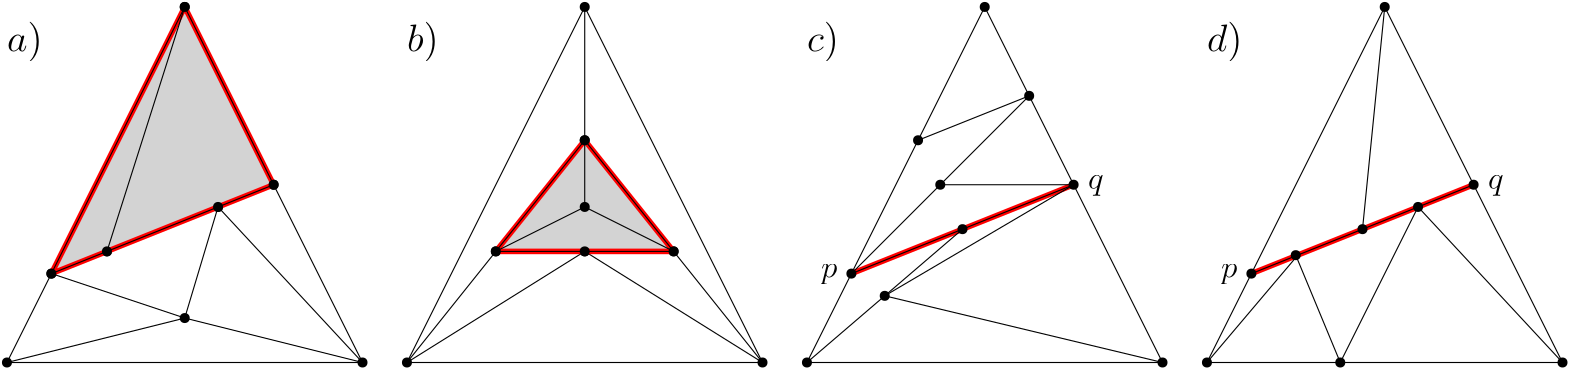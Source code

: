 <?xml version="1.0"?>
<!DOCTYPE ipe SYSTEM "ipe.dtd">
<ipe version="70206" creator="Ipe 7.2.7">
<info created="D:20190701151946" modified="D:20190701153111"/>
<ipestyle name="basic">
<symbol name="arrow/arc(spx)">
<path stroke="sym-stroke" fill="sym-stroke" pen="sym-pen">
0 0 m
-1 0.333 l
-1 -0.333 l
h
</path>
</symbol>
<symbol name="arrow/farc(spx)">
<path stroke="sym-stroke" fill="white" pen="sym-pen">
0 0 m
-1 0.333 l
-1 -0.333 l
h
</path>
</symbol>
<symbol name="arrow/ptarc(spx)">
<path stroke="sym-stroke" fill="sym-stroke" pen="sym-pen">
0 0 m
-1 0.333 l
-0.8 0 l
-1 -0.333 l
h
</path>
</symbol>
<symbol name="arrow/fptarc(spx)">
<path stroke="sym-stroke" fill="white" pen="sym-pen">
0 0 m
-1 0.333 l
-0.8 0 l
-1 -0.333 l
h
</path>
</symbol>
<symbol name="mark/circle(sx)" transformations="translations">
<path fill="sym-stroke">
0.6 0 0 0.6 0 0 e
0.4 0 0 0.4 0 0 e
</path>
</symbol>
<symbol name="mark/disk(sx)" transformations="translations">
<path fill="sym-stroke">
0.6 0 0 0.6 0 0 e
</path>
</symbol>
<symbol name="mark/fdisk(sfx)" transformations="translations">
<group>
<path fill="sym-fill">
0.5 0 0 0.5 0 0 e
</path>
<path fill="sym-stroke" fillrule="eofill">
0.6 0 0 0.6 0 0 e
0.4 0 0 0.4 0 0 e
</path>
</group>
</symbol>
<symbol name="mark/box(sx)" transformations="translations">
<path fill="sym-stroke" fillrule="eofill">
-0.6 -0.6 m
0.6 -0.6 l
0.6 0.6 l
-0.6 0.6 l
h
-0.4 -0.4 m
0.4 -0.4 l
0.4 0.4 l
-0.4 0.4 l
h
</path>
</symbol>
<symbol name="mark/square(sx)" transformations="translations">
<path fill="sym-stroke">
-0.6 -0.6 m
0.6 -0.6 l
0.6 0.6 l
-0.6 0.6 l
h
</path>
</symbol>
<symbol name="mark/fsquare(sfx)" transformations="translations">
<group>
<path fill="sym-fill">
-0.5 -0.5 m
0.5 -0.5 l
0.5 0.5 l
-0.5 0.5 l
h
</path>
<path fill="sym-stroke" fillrule="eofill">
-0.6 -0.6 m
0.6 -0.6 l
0.6 0.6 l
-0.6 0.6 l
h
-0.4 -0.4 m
0.4 -0.4 l
0.4 0.4 l
-0.4 0.4 l
h
</path>
</group>
</symbol>
<symbol name="mark/cross(sx)" transformations="translations">
<group>
<path fill="sym-stroke">
-0.43 -0.57 m
0.57 0.43 l
0.43 0.57 l
-0.57 -0.43 l
h
</path>
<path fill="sym-stroke">
-0.43 0.57 m
0.57 -0.43 l
0.43 -0.57 l
-0.57 0.43 l
h
</path>
</group>
</symbol>
<symbol name="arrow/fnormal(spx)">
<path stroke="sym-stroke" fill="white" pen="sym-pen">
0 0 m
-1 0.333 l
-1 -0.333 l
h
</path>
</symbol>
<symbol name="arrow/pointed(spx)">
<path stroke="sym-stroke" fill="sym-stroke" pen="sym-pen">
0 0 m
-1 0.333 l
-0.8 0 l
-1 -0.333 l
h
</path>
</symbol>
<symbol name="arrow/fpointed(spx)">
<path stroke="sym-stroke" fill="white" pen="sym-pen">
0 0 m
-1 0.333 l
-0.8 0 l
-1 -0.333 l
h
</path>
</symbol>
<symbol name="arrow/linear(spx)">
<path stroke="sym-stroke" pen="sym-pen">
-1 0.333 m
0 0 l
-1 -0.333 l
</path>
</symbol>
<symbol name="arrow/fdouble(spx)">
<path stroke="sym-stroke" fill="white" pen="sym-pen">
0 0 m
-1 0.333 l
-1 -0.333 l
h
-1 0 m
-2 0.333 l
-2 -0.333 l
h
</path>
</symbol>
<symbol name="arrow/double(spx)">
<path stroke="sym-stroke" fill="sym-stroke" pen="sym-pen">
0 0 m
-1 0.333 l
-1 -0.333 l
h
-1 0 m
-2 0.333 l
-2 -0.333 l
h
</path>
</symbol>
<pen name="heavier" value="0.8"/>
<pen name="fat" value="1.2"/>
<pen name="ultrafat" value="2"/>
<symbolsize name="large" value="5"/>
<symbolsize name="small" value="2"/>
<symbolsize name="tiny" value="1.1"/>
<arrowsize name="large" value="10"/>
<arrowsize name="small" value="5"/>
<arrowsize name="tiny" value="3"/>
<color name="red" value="1 0 0"/>
<color name="green" value="0 1 0"/>
<color name="blue" value="0 0 1"/>
<color name="yellow" value="1 1 0"/>
<color name="orange" value="1 0.647 0"/>
<color name="gold" value="1 0.843 0"/>
<color name="purple" value="0.627 0.125 0.941"/>
<color name="gray" value="0.745"/>
<color name="brown" value="0.647 0.165 0.165"/>
<color name="navy" value="0 0 0.502"/>
<color name="pink" value="1 0.753 0.796"/>
<color name="seagreen" value="0.18 0.545 0.341"/>
<color name="turquoise" value="0.251 0.878 0.816"/>
<color name="violet" value="0.933 0.51 0.933"/>
<color name="darkblue" value="0 0 0.545"/>
<color name="darkcyan" value="0 0.545 0.545"/>
<color name="darkgray" value="0.663"/>
<color name="darkgreen" value="0 0.392 0"/>
<color name="darkmagenta" value="0.545 0 0.545"/>
<color name="darkorange" value="1 0.549 0"/>
<color name="darkred" value="0.545 0 0"/>
<color name="lightblue" value="0.678 0.847 0.902"/>
<color name="lightcyan" value="0.878 1 1"/>
<color name="lightgray" value="0.827"/>
<color name="lightgreen" value="0.565 0.933 0.565"/>
<color name="lightyellow" value="1 1 0.878"/>
<dashstyle name="dashed" value="[4] 0"/>
<dashstyle name="dotted" value="[1 3] 0"/>
<dashstyle name="dash dotted" value="[4 2 1 2] 0"/>
<dashstyle name="dash dot dotted" value="[4 2 1 2 1 2] 0"/>
<textsize name="large" value="\large"/>
<textsize name="Large" value="\Large"/>
<textsize name="LARGE" value="\LARGE"/>
<textsize name="huge" value="\huge"/>
<textsize name="Huge" value="\Huge"/>
<textsize name="small" value="\small"/>
<textsize name="footnote" value="\footnotesize"/>
<textsize name="tiny" value="\tiny"/>
<textstyle name="center" begin="\begin{center}" end="\end{center}"/>
<textstyle name="itemize" begin="\begin{itemize}" end="\end{itemize}"/>
<textstyle name="item" begin="\begin{itemize}\item{}" end="\end{itemize}"/>
<gridsize name="4 pts" value="4"/>
<gridsize name="8 pts (~3 mm)" value="8"/>
<gridsize name="16 pts (~6 mm)" value="16"/>
<gridsize name="32 pts (~12 mm)" value="32"/>
<gridsize name="10 pts (~3.5 mm)" value="10"/>
<gridsize name="20 pts (~7 mm)" value="20"/>
<gridsize name="14 pts (~5 mm)" value="14"/>
<gridsize name="28 pts (~10 mm)" value="28"/>
<gridsize name="56 pts (~20 mm)" value="56"/>
<anglesize name="90 deg" value="90"/>
<anglesize name="60 deg" value="60"/>
<anglesize name="45 deg" value="45"/>
<anglesize name="30 deg" value="30"/>
<anglesize name="22.5 deg" value="22.5"/>
<opacity name="10%" value="0.1"/>
<opacity name="30%" value="0.3"/>
<opacity name="50%" value="0.5"/>
<opacity name="75%" value="0.75"/>
<tiling name="falling" angle="-60" step="4" width="1"/>
<tiling name="rising" angle="30" step="4" width="1"/>
</ipestyle>
<page>
<layer name="alpha"/>
<view layers="alpha" active="alpha"/>
<path layer="alpha" matrix="1 0 0 1 -48 0" stroke="black">
128 832 m
64 704 l
192 704 l
128 832 l
</path>
<path matrix="1 0 0 1 96 0" stroke="black">
128 832 m
64 704 l
192 704 l
128 832 l
</path>
<path matrix="1 0 0 1 240 0" stroke="black">
128 832 m
64 704 l
192 704 l
128 832 l
</path>
<use name="mark/disk(sx)" pos="80 832" size="normal" stroke="black"/>
<use name="mark/disk(sx)" pos="16 704" size="normal" stroke="black"/>
<use name="mark/disk(sx)" pos="144 704" size="normal" stroke="black"/>
<use name="mark/disk(sx)" pos="32 736" size="normal" stroke="black"/>
<path stroke="black">
32 736 m
112 768 l
</path>
<path stroke="black">
32 736 m
80 720 l
</path>
<path stroke="black">
80 720 m
92 760 l
</path>
<path stroke="black">
80 720 m
144 704 l
</path>
<path stroke="black">
80 720 m
16 704 l
</path>
<path stroke="black">
80 832 m
52 744 l
</path>
<use name="mark/disk(sx)" pos="52 744" size="normal" stroke="black"/>
<use name="mark/disk(sx)" pos="92 760" size="normal" stroke="black"/>
<use name="mark/disk(sx)" pos="112 768" size="normal" stroke="black"/>
<use name="mark/disk(sx)" pos="80 720" size="normal" stroke="black"/>
<path stroke="black">
92 760 m
144 704 l
</path>
<path stroke="black">
224 832 m
224 784 l
160 704 l
</path>
<path stroke="black">
192 744 m
224 784 l
288 704 l
</path>
<path stroke="black">
192 744 m
256 744 l
</path>
<path stroke="black">
224 784 m
224 760 l
192 744 l
</path>
<path stroke="black">
224 760 m
256 744 l
</path>
<path stroke="black">
224 744 m
160 704 l
</path>
<path stroke="black">
288 704 m
224 744 l
</path>
<use name="mark/disk(sx)" pos="224 784" size="normal" stroke="black"/>
<use name="mark/disk(sx)" pos="192 744" size="normal" stroke="black"/>
<use name="mark/disk(sx)" pos="256 744" size="normal" stroke="black"/>
<use name="mark/disk(sx)" pos="224 832" size="normal" stroke="black"/>
<use name="mark/disk(sx)" pos="160 704" size="normal" stroke="black"/>
<use name="mark/disk(sx)" pos="288 704" size="normal" stroke="black"/>
<use name="mark/disk(sx)" pos="224 744" size="normal" stroke="black"/>
<use name="mark/disk(sx)" pos="224 760" size="normal" stroke="black"/>
<path stroke="red" fill="lightgray" pen="ultrafat">
224 784 m
192 744 l
256 744 l
224 784 l
</path>
<path stroke="red" fill="lightgray" pen="ultrafat">
32 736 m
112 768 l
80 832 l
32 736 l
</path>
<use name="mark/disk(sx)" pos="80 832" size="normal" stroke="black"/>
<use name="mark/disk(sx)" pos="32 736" size="normal" stroke="black"/>
<use name="mark/disk(sx)" pos="52 744" size="normal" stroke="black"/>
<use name="mark/disk(sx)" pos="92 760" size="normal" stroke="black"/>
<use name="mark/disk(sx)" pos="112 768" size="normal" stroke="black"/>
<path stroke="black">
52 744 m
80 832 l
</path>
<path stroke="black">
32 736 m
112 768 l
80 832 l
32 736 l
</path>
<path stroke="black">
224 784 m
192 744 l
256 744 l
224 784 l
224 760 l
192 744 l
224 760 l
256 744 l
</path>
<use name="mark/disk(sx)" pos="224 784" size="normal" stroke="black"/>
<use name="mark/disk(sx)" pos="192 744" size="normal" stroke="black"/>
<use name="mark/disk(sx)" pos="224 744" size="normal" stroke="black"/>
<use name="mark/disk(sx)" pos="224 760" size="normal" stroke="black"/>
<use name="mark/disk(sx)" pos="256 744" size="normal" stroke="black"/>
<path stroke="red" pen="ultrafat">
320 736 m
400 768 l
</path>
<use name="mark/disk(sx)" pos="320 736" size="normal" stroke="black"/>
<use name="mark/disk(sx)" pos="400 768" size="normal" stroke="black"/>
<path stroke="black">
320 736 m
400 768 l
</path>
<path stroke="black">
344 784 m
384 800 l
320 736 l
</path>
<path stroke="black">
352 768 m
400 768 l
</path>
<path stroke="black">
360 752 m
304 704 l
</path>
<path stroke="black">
332 728 m
432 704 l
</path>
<path stroke="black">
332 728 m
400 768 l
</path>
<use name="mark/disk(sx)" pos="344 784" size="normal" stroke="black"/>
<use name="mark/disk(sx)" pos="384 800" size="normal" stroke="black"/>
<use name="mark/disk(sx)" pos="352 768" size="normal" stroke="black"/>
<use name="mark/disk(sx)" pos="304 704" size="normal" stroke="black"/>
<use name="mark/disk(sx)" pos="332 728" size="normal" stroke="black"/>
<use name="mark/disk(sx)" pos="368 832" size="normal" stroke="black"/>
<use name="mark/disk(sx)" pos="432 704" size="normal" stroke="black"/>
<path matrix="1 0 0 1 144 0" stroke="red" pen="ultrafat">
320 736 m
400 768 l
</path>
<use matrix="1 0 0 1 144 0" name="mark/disk(sx)" pos="320 736" size="normal" stroke="black"/>
<use matrix="1 0 0 1 144 0" name="mark/disk(sx)" pos="400 768" size="normal" stroke="black"/>
<path matrix="1 0 0 1 144 0" stroke="black">
320 736 m
400 768 l
</path>
<use matrix="1 0 0 1 144 0" name="mark/disk(sx)" pos="304 704" size="normal" stroke="black"/>
<use matrix="1 0 0 1 144 0" name="mark/disk(sx)" pos="432 704" size="normal" stroke="black"/>
<use matrix="1 0 0 1 144 0" name="mark/disk(sx)" pos="368 832" size="normal" stroke="black"/>
<path stroke="black">
512 832 m
448 704 l
576 704 l
512 832 l
</path>
<path stroke="black">
512 832 m
504 752 l
</path>
<path stroke="black">
524 760 m
576 704 l
</path>
<path stroke="black">
524 760 m
496 704 l
</path>
<path stroke="black">
480.268 742.115 m
448 704 l
</path>
<use name="mark/disk(sx)" pos="496 704" size="normal" stroke="black"/>
<use name="mark/disk(sx)" pos="524 760" size="normal" stroke="black"/>
<use name="mark/disk(sx)" pos="504 752" size="normal" stroke="black"/>
<path stroke="black">
480.143 742.21 m
496 704 l
</path>
<use name="mark/disk(sx)" pos="479.967 742.638" size="normal" stroke="black"/>
<text transformations="translations" pos="312 736" stroke="black" type="label" width="5.875" height="5.152" depth="2.32" halign="center" valign="center" size="large" style="math">p</text>
<text transformations="translations" pos="408 768" stroke="black" type="label" width="5.619" height="5.152" depth="2.32" halign="center" valign="center" size="large" style="math">q</text>
<text transformations="translations" pos="456 736" stroke="black" type="label" width="5.875" height="5.152" depth="2.32" halign="center" valign="center" size="large" style="math">p</text>
<text transformations="translations" pos="552 768" stroke="black" type="label" width="5.619" height="5.152" depth="2.32" halign="center" valign="center" size="large" style="math">q</text>
<text transformations="translations" pos="16 816" stroke="black" type="label" width="12.837" height="10.756" depth="3.59" valign="baseline" size="Large" style="math">a)</text>
<text matrix="1 0 0 1 144 0" transformations="translations" pos="16 816" stroke="black" type="label" width="11.435" height="10.756" depth="3.59" valign="baseline" size="Large" style="math">b)</text>
<text transformations="translations" pos="304 816" stroke="black" type="label" width="11.508" height="10.756" depth="3.59" valign="baseline" size="Large" style="math">c)</text>
<text transformations="translations" pos="448 816" stroke="black" type="label" width="12.762" height="10.756" depth="3.59" valign="baseline" size="Large" style="math">d)</text>
<use name="mark/disk(sx)" pos="360 752" size="normal" stroke="black"/>
</page>
</ipe>
